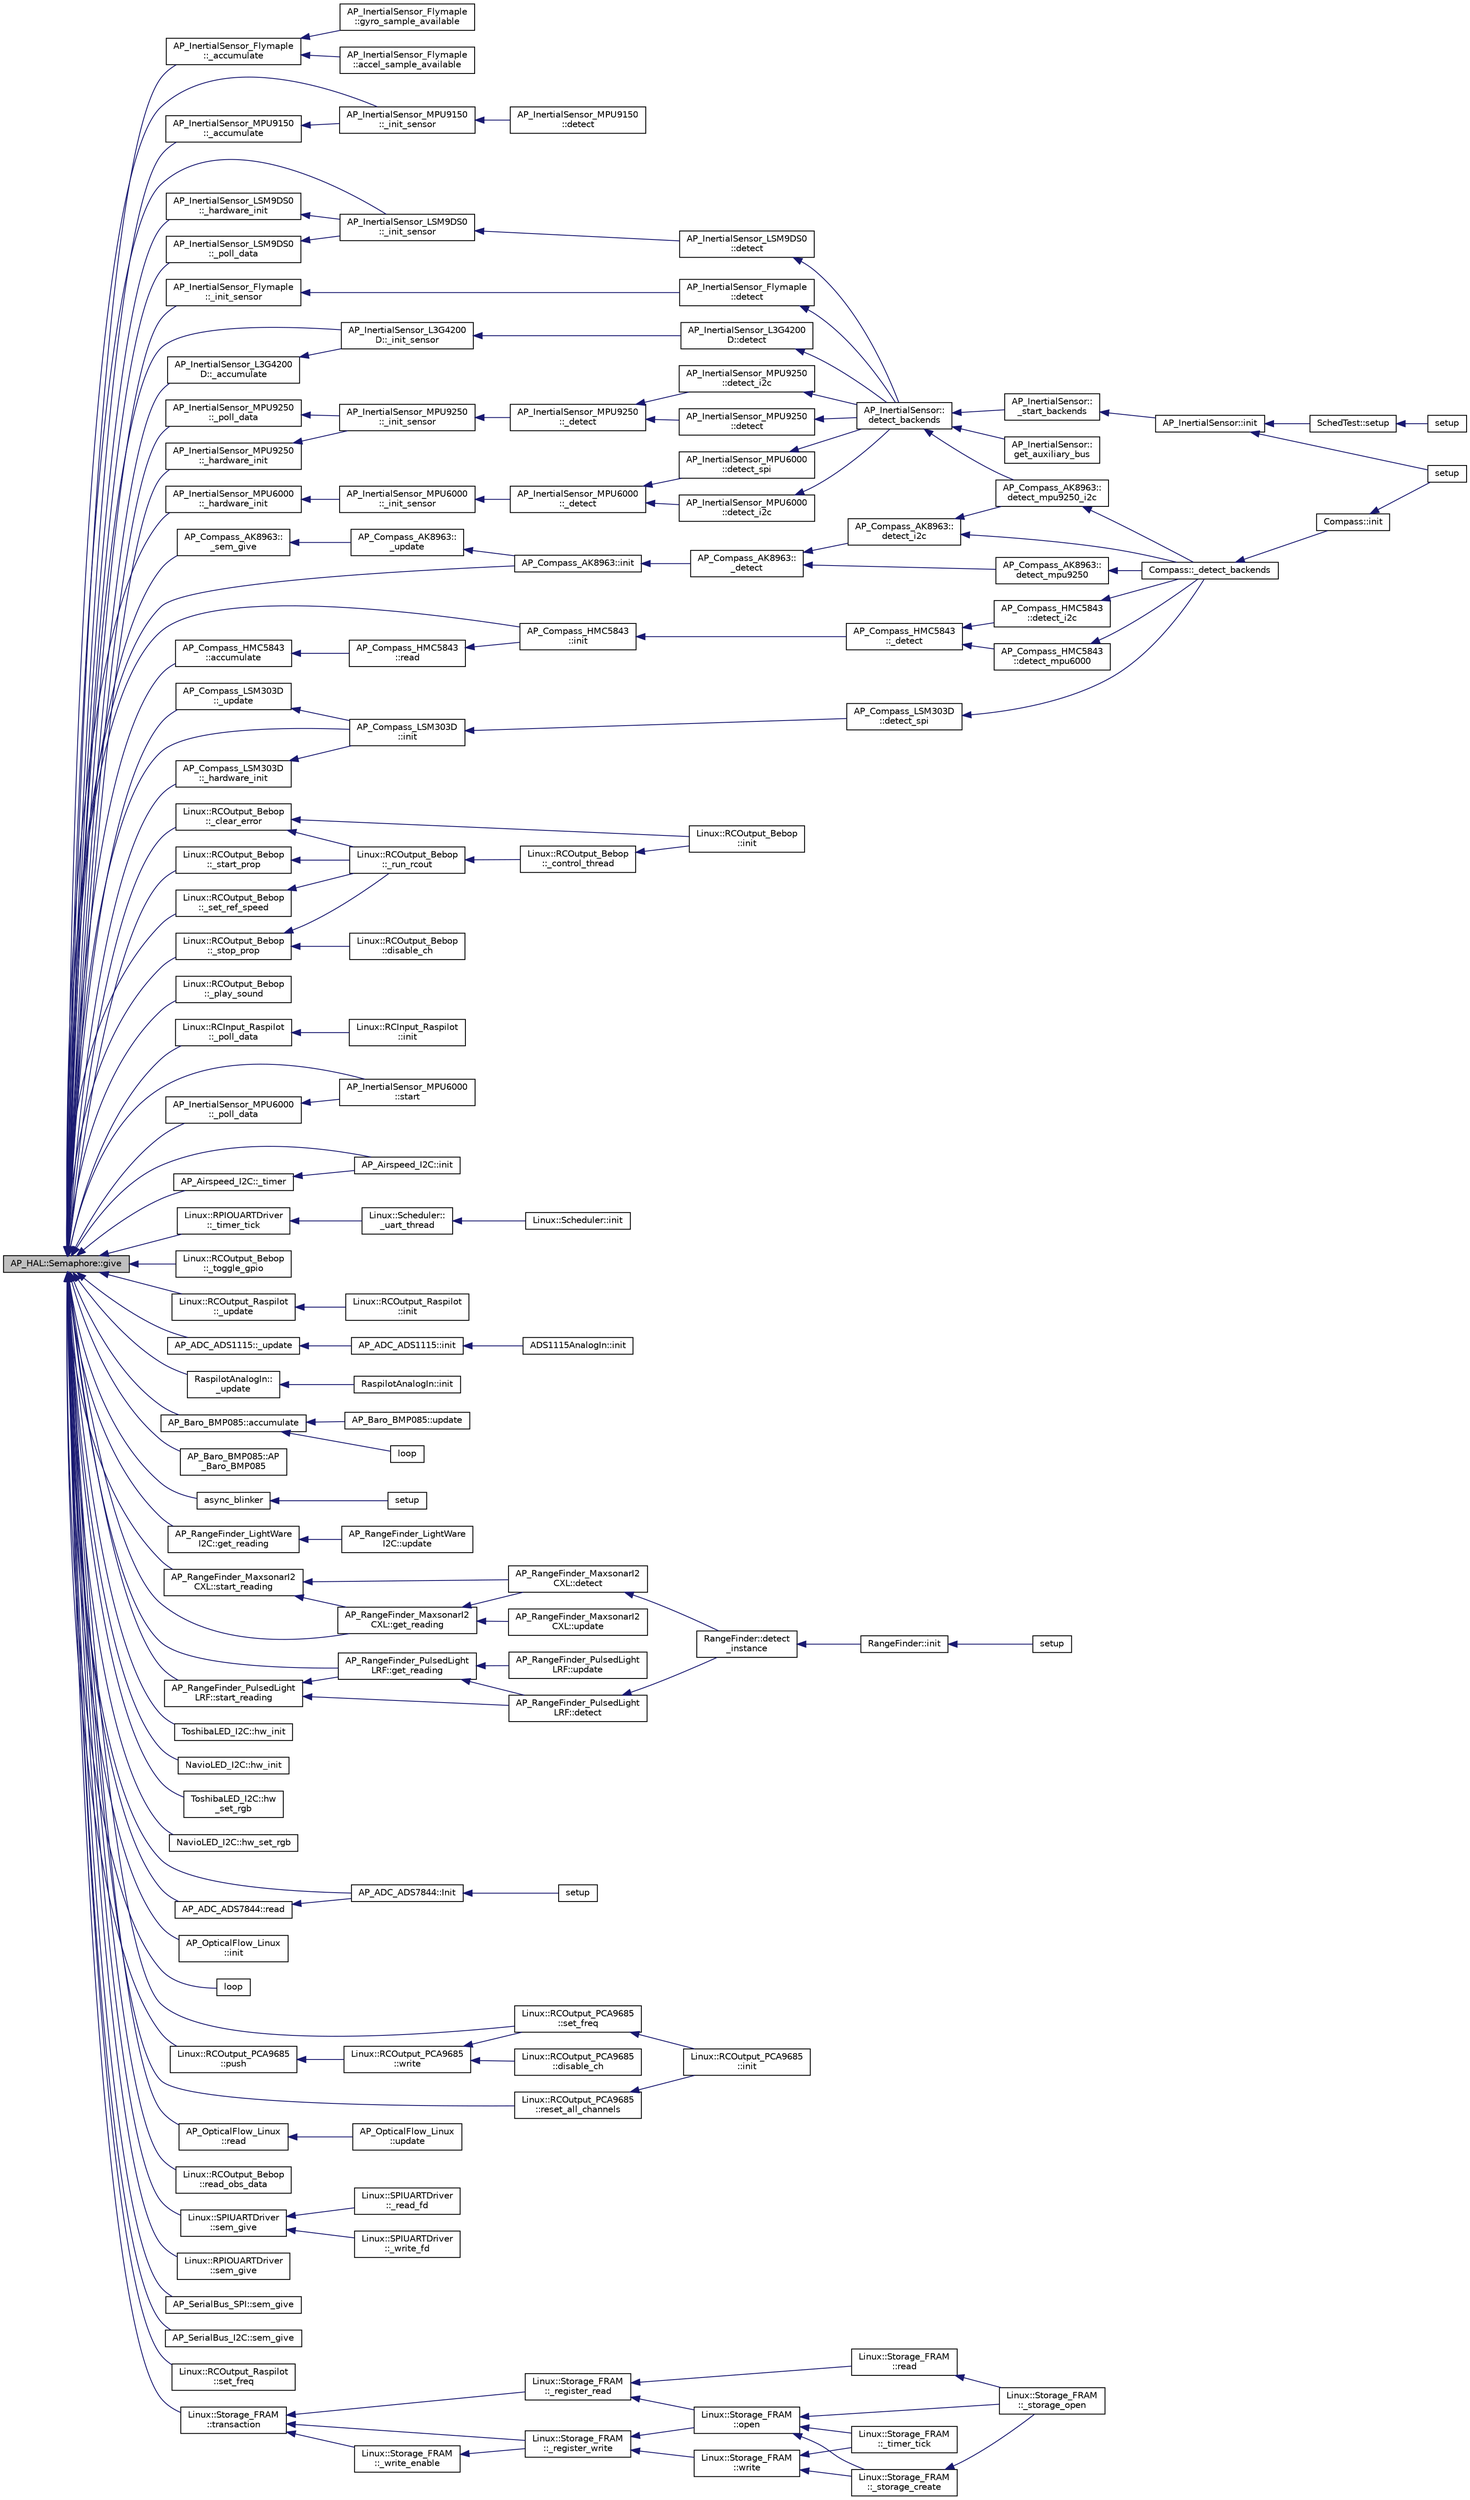 digraph "AP_HAL::Semaphore::give"
{
 // INTERACTIVE_SVG=YES
  edge [fontname="Helvetica",fontsize="10",labelfontname="Helvetica",labelfontsize="10"];
  node [fontname="Helvetica",fontsize="10",shape=record];
  rankdir="LR";
  Node1 [label="AP_HAL::Semaphore::give",height=0.2,width=0.4,color="black", fillcolor="grey75", style="filled", fontcolor="black"];
  Node1 -> Node2 [dir="back",color="midnightblue",fontsize="10",style="solid",fontname="Helvetica"];
  Node2 [label="AP_InertialSensor_Flymaple\l::_accumulate",height=0.2,width=0.4,color="black", fillcolor="white", style="filled",URL="$classAP__InertialSensor__Flymaple.html#a32d60b04ff0fb6a80961502d8f9dad12"];
  Node2 -> Node3 [dir="back",color="midnightblue",fontsize="10",style="solid",fontname="Helvetica"];
  Node3 [label="AP_InertialSensor_Flymaple\l::accel_sample_available",height=0.2,width=0.4,color="black", fillcolor="white", style="filled",URL="$classAP__InertialSensor__Flymaple.html#acabcad15c670bdc2abd47717f2aa247d"];
  Node2 -> Node4 [dir="back",color="midnightblue",fontsize="10",style="solid",fontname="Helvetica"];
  Node4 [label="AP_InertialSensor_Flymaple\l::gyro_sample_available",height=0.2,width=0.4,color="black", fillcolor="white", style="filled",URL="$classAP__InertialSensor__Flymaple.html#a230a816a3d10d0f4a2e6135eca4a8613"];
  Node1 -> Node5 [dir="back",color="midnightblue",fontsize="10",style="solid",fontname="Helvetica"];
  Node5 [label="AP_InertialSensor_MPU9150\l::_accumulate",height=0.2,width=0.4,color="black", fillcolor="white", style="filled",URL="$classAP__InertialSensor__MPU9150.html#aabb66a96ba3568bc39fcb2ed8381e06d",tooltip="Accumulate values from accels and gyros. "];
  Node5 -> Node6 [dir="back",color="midnightblue",fontsize="10",style="solid",fontname="Helvetica"];
  Node6 [label="AP_InertialSensor_MPU9150\l::_init_sensor",height=0.2,width=0.4,color="black", fillcolor="white", style="filled",URL="$classAP__InertialSensor__MPU9150.html#a5d916ede262de822fd6ab45c93e036ae"];
  Node6 -> Node7 [dir="back",color="midnightblue",fontsize="10",style="solid",fontname="Helvetica"];
  Node7 [label="AP_InertialSensor_MPU9150\l::detect",height=0.2,width=0.4,color="black", fillcolor="white", style="filled",URL="$classAP__InertialSensor__MPU9150.html#a5ccaed9383c0dd4ba0450d690f2284b7"];
  Node1 -> Node8 [dir="back",color="midnightblue",fontsize="10",style="solid",fontname="Helvetica"];
  Node8 [label="AP_InertialSensor_L3G4200\lD::_accumulate",height=0.2,width=0.4,color="black", fillcolor="white", style="filled",URL="$classAP__InertialSensor__L3G4200D.html#a098ecca44fb9347a42c12de1abdbc777"];
  Node8 -> Node9 [dir="back",color="midnightblue",fontsize="10",style="solid",fontname="Helvetica"];
  Node9 [label="AP_InertialSensor_L3G4200\lD::_init_sensor",height=0.2,width=0.4,color="black", fillcolor="white", style="filled",URL="$classAP__InertialSensor__L3G4200D.html#ab760fee272b11822568d94d55734d2f2"];
  Node9 -> Node10 [dir="back",color="midnightblue",fontsize="10",style="solid",fontname="Helvetica"];
  Node10 [label="AP_InertialSensor_L3G4200\lD::detect",height=0.2,width=0.4,color="black", fillcolor="white", style="filled",URL="$classAP__InertialSensor__L3G4200D.html#a703c8cb7bc62f267094a027bb43da4f6"];
  Node10 -> Node11 [dir="back",color="midnightblue",fontsize="10",style="solid",fontname="Helvetica"];
  Node11 [label="AP_InertialSensor::\ldetect_backends",height=0.2,width=0.4,color="black", fillcolor="white", style="filled",URL="$classAP__InertialSensor.html#a8967734e82a4f472c6d8ddd8db656804"];
  Node11 -> Node12 [dir="back",color="midnightblue",fontsize="10",style="solid",fontname="Helvetica"];
  Node12 [label="AP_InertialSensor::\l_start_backends",height=0.2,width=0.4,color="black", fillcolor="white", style="filled",URL="$classAP__InertialSensor.html#a9949b7e301b0d7a5f3e59385d2e8d97a"];
  Node12 -> Node13 [dir="back",color="midnightblue",fontsize="10",style="solid",fontname="Helvetica"];
  Node13 [label="AP_InertialSensor::init",height=0.2,width=0.4,color="black", fillcolor="white", style="filled",URL="$classAP__InertialSensor.html#ab1cdd1c7cc2a0a2631e5deadfc960e80"];
  Node13 -> Node14 [dir="back",color="midnightblue",fontsize="10",style="solid",fontname="Helvetica"];
  Node14 [label="SchedTest::setup",height=0.2,width=0.4,color="black", fillcolor="white", style="filled",URL="$classSchedTest.html#ae9afb73f76391e34d47286a516fe5292"];
  Node14 -> Node15 [dir="back",color="midnightblue",fontsize="10",style="solid",fontname="Helvetica"];
  Node15 [label="setup",height=0.2,width=0.4,color="black", fillcolor="white", style="filled",URL="$Scheduler__test_8cpp.html#a7dfd9b79bc5a37d7df40207afbc5431f"];
  Node13 -> Node16 [dir="back",color="midnightblue",fontsize="10",style="solid",fontname="Helvetica"];
  Node16 [label="setup",height=0.2,width=0.4,color="black", fillcolor="white", style="filled",URL="$AHRS__Test_8cpp.html#a7dfd9b79bc5a37d7df40207afbc5431f"];
  Node11 -> Node17 [dir="back",color="midnightblue",fontsize="10",style="solid",fontname="Helvetica"];
  Node17 [label="AP_Compass_AK8963::\ldetect_mpu9250_i2c",height=0.2,width=0.4,color="black", fillcolor="white", style="filled",URL="$classAP__Compass__AK8963.html#a0d77d55639011a39fa39a3fbfb11b9be"];
  Node17 -> Node18 [dir="back",color="midnightblue",fontsize="10",style="solid",fontname="Helvetica"];
  Node18 [label="Compass::_detect_backends",height=0.2,width=0.4,color="black", fillcolor="white", style="filled",URL="$classCompass.html#a1c48170d8c8966b22fb150b1634443ec"];
  Node18 -> Node19 [dir="back",color="midnightblue",fontsize="10",style="solid",fontname="Helvetica"];
  Node19 [label="Compass::init",height=0.2,width=0.4,color="black", fillcolor="white", style="filled",URL="$classCompass.html#a190aefc281aba88c7b16e4fc58035c5e"];
  Node19 -> Node16 [dir="back",color="midnightblue",fontsize="10",style="solid",fontname="Helvetica"];
  Node11 -> Node20 [dir="back",color="midnightblue",fontsize="10",style="solid",fontname="Helvetica"];
  Node20 [label="AP_InertialSensor::\lget_auxiliary_bus",height=0.2,width=0.4,color="black", fillcolor="white", style="filled",URL="$classAP__InertialSensor.html#ad649def5689aecaebca16cf910d77fd8"];
  Node1 -> Node21 [dir="back",color="midnightblue",fontsize="10",style="solid",fontname="Helvetica"];
  Node21 [label="Linux::RCOutput_Bebop\l::_clear_error",height=0.2,width=0.4,color="black", fillcolor="white", style="filled",URL="$classLinux_1_1RCOutput__Bebop.html#ab68f6278b7a4a894cbd3f6a4c8435adb"];
  Node21 -> Node22 [dir="back",color="midnightblue",fontsize="10",style="solid",fontname="Helvetica"];
  Node22 [label="Linux::RCOutput_Bebop\l::init",height=0.2,width=0.4,color="black", fillcolor="white", style="filled",URL="$classLinux_1_1RCOutput__Bebop.html#a95751b1f997aac77e0c726eeca8c3483"];
  Node21 -> Node23 [dir="back",color="midnightblue",fontsize="10",style="solid",fontname="Helvetica"];
  Node23 [label="Linux::RCOutput_Bebop\l::_run_rcout",height=0.2,width=0.4,color="black", fillcolor="white", style="filled",URL="$classLinux_1_1RCOutput__Bebop.html#a1baaeabaade1ea15e4c770c9277821cc"];
  Node23 -> Node24 [dir="back",color="midnightblue",fontsize="10",style="solid",fontname="Helvetica"];
  Node24 [label="Linux::RCOutput_Bebop\l::_control_thread",height=0.2,width=0.4,color="black", fillcolor="white", style="filled",URL="$classLinux_1_1RCOutput__Bebop.html#a268f09061922bcc792a67fabf70617bc"];
  Node24 -> Node22 [dir="back",color="midnightblue",fontsize="10",style="solid",fontname="Helvetica"];
  Node1 -> Node25 [dir="back",color="midnightblue",fontsize="10",style="solid",fontname="Helvetica"];
  Node25 [label="AP_Compass_LSM303D\l::_hardware_init",height=0.2,width=0.4,color="black", fillcolor="white", style="filled",URL="$classAP__Compass__LSM303D.html#aa79096c29dbca93e57032fa5b136b988"];
  Node25 -> Node26 [dir="back",color="midnightblue",fontsize="10",style="solid",fontname="Helvetica"];
  Node26 [label="AP_Compass_LSM303D\l::init",height=0.2,width=0.4,color="black", fillcolor="white", style="filled",URL="$classAP__Compass__LSM303D.html#a322cf9c59129cd558a3276f9a2ab1a67"];
  Node26 -> Node27 [dir="back",color="midnightblue",fontsize="10",style="solid",fontname="Helvetica"];
  Node27 [label="AP_Compass_LSM303D\l::detect_spi",height=0.2,width=0.4,color="black", fillcolor="white", style="filled",URL="$classAP__Compass__LSM303D.html#a80232bbbe6f26dc396ba82bd097ce682"];
  Node27 -> Node18 [dir="back",color="midnightblue",fontsize="10",style="solid",fontname="Helvetica"];
  Node1 -> Node28 [dir="back",color="midnightblue",fontsize="10",style="solid",fontname="Helvetica"];
  Node28 [label="AP_InertialSensor_MPU9250\l::_hardware_init",height=0.2,width=0.4,color="black", fillcolor="white", style="filled",URL="$classAP__InertialSensor__MPU9250.html#a7915f9935d7e94cc17611d0a2927a1c9"];
  Node28 -> Node29 [dir="back",color="midnightblue",fontsize="10",style="solid",fontname="Helvetica"];
  Node29 [label="AP_InertialSensor_MPU9250\l::_init_sensor",height=0.2,width=0.4,color="black", fillcolor="white", style="filled",URL="$classAP__InertialSensor__MPU9250.html#a8eaf550b652bbf44d3c113807c3a7b27"];
  Node29 -> Node30 [dir="back",color="midnightblue",fontsize="10",style="solid",fontname="Helvetica"];
  Node30 [label="AP_InertialSensor_MPU9250\l::_detect",height=0.2,width=0.4,color="black", fillcolor="white", style="filled",URL="$classAP__InertialSensor__MPU9250.html#aa21bf1c9641b52b380aa5446d9c22729"];
  Node30 -> Node31 [dir="back",color="midnightblue",fontsize="10",style="solid",fontname="Helvetica"];
  Node31 [label="AP_InertialSensor_MPU9250\l::detect",height=0.2,width=0.4,color="black", fillcolor="white", style="filled",URL="$classAP__InertialSensor__MPU9250.html#ad855b503292ccf6630c5df05ac5893bc"];
  Node31 -> Node11 [dir="back",color="midnightblue",fontsize="10",style="solid",fontname="Helvetica"];
  Node30 -> Node32 [dir="back",color="midnightblue",fontsize="10",style="solid",fontname="Helvetica"];
  Node32 [label="AP_InertialSensor_MPU9250\l::detect_i2c",height=0.2,width=0.4,color="black", fillcolor="white", style="filled",URL="$classAP__InertialSensor__MPU9250.html#ad5d530a2bb50d34a7476898369c239d5"];
  Node32 -> Node11 [dir="back",color="midnightblue",fontsize="10",style="solid",fontname="Helvetica"];
  Node1 -> Node33 [dir="back",color="midnightblue",fontsize="10",style="solid",fontname="Helvetica"];
  Node33 [label="AP_InertialSensor_LSM9DS0\l::_hardware_init",height=0.2,width=0.4,color="black", fillcolor="white", style="filled",URL="$classAP__InertialSensor__LSM9DS0.html#acb102d8d40344dc71c8332ddbb45cb73"];
  Node33 -> Node34 [dir="back",color="midnightblue",fontsize="10",style="solid",fontname="Helvetica"];
  Node34 [label="AP_InertialSensor_LSM9DS0\l::_init_sensor",height=0.2,width=0.4,color="black", fillcolor="white", style="filled",URL="$classAP__InertialSensor__LSM9DS0.html#a62227996a40da07a9733ace45b6b0c71"];
  Node34 -> Node35 [dir="back",color="midnightblue",fontsize="10",style="solid",fontname="Helvetica"];
  Node35 [label="AP_InertialSensor_LSM9DS0\l::detect",height=0.2,width=0.4,color="black", fillcolor="white", style="filled",URL="$classAP__InertialSensor__LSM9DS0.html#a7230ea583e99a0fb4ae49a2205ea67e8"];
  Node35 -> Node11 [dir="back",color="midnightblue",fontsize="10",style="solid",fontname="Helvetica"];
  Node1 -> Node36 [dir="back",color="midnightblue",fontsize="10",style="solid",fontname="Helvetica"];
  Node36 [label="AP_InertialSensor_MPU6000\l::_hardware_init",height=0.2,width=0.4,color="black", fillcolor="white", style="filled",URL="$classAP__InertialSensor__MPU6000.html#ab1b55d6a0819436152c2a8dc6780104f"];
  Node36 -> Node37 [dir="back",color="midnightblue",fontsize="10",style="solid",fontname="Helvetica"];
  Node37 [label="AP_InertialSensor_MPU6000\l::_init_sensor",height=0.2,width=0.4,color="black", fillcolor="white", style="filled",URL="$classAP__InertialSensor__MPU6000.html#a50be758eef3a4d1538323bab21349d2c"];
  Node37 -> Node38 [dir="back",color="midnightblue",fontsize="10",style="solid",fontname="Helvetica"];
  Node38 [label="AP_InertialSensor_MPU6000\l::_detect",height=0.2,width=0.4,color="black", fillcolor="white", style="filled",URL="$classAP__InertialSensor__MPU6000.html#a9dd2ad096a05bf6c0a616ad8d75c0853"];
  Node38 -> Node39 [dir="back",color="midnightblue",fontsize="10",style="solid",fontname="Helvetica"];
  Node39 [label="AP_InertialSensor_MPU6000\l::detect_i2c",height=0.2,width=0.4,color="black", fillcolor="white", style="filled",URL="$classAP__InertialSensor__MPU6000.html#a1f124c85e350b17ad5313643eb0ecc98"];
  Node39 -> Node11 [dir="back",color="midnightblue",fontsize="10",style="solid",fontname="Helvetica"];
  Node38 -> Node40 [dir="back",color="midnightblue",fontsize="10",style="solid",fontname="Helvetica"];
  Node40 [label="AP_InertialSensor_MPU6000\l::detect_spi",height=0.2,width=0.4,color="black", fillcolor="white", style="filled",URL="$classAP__InertialSensor__MPU6000.html#ace4117460d79d69bcf4125dfbd38a22d"];
  Node40 -> Node11 [dir="back",color="midnightblue",fontsize="10",style="solid",fontname="Helvetica"];
  Node1 -> Node41 [dir="back",color="midnightblue",fontsize="10",style="solid",fontname="Helvetica"];
  Node41 [label="AP_InertialSensor_Flymaple\l::_init_sensor",height=0.2,width=0.4,color="black", fillcolor="white", style="filled",URL="$classAP__InertialSensor__Flymaple.html#ab88dfea90e4a971be10615f68d4e89bf"];
  Node41 -> Node42 [dir="back",color="midnightblue",fontsize="10",style="solid",fontname="Helvetica"];
  Node42 [label="AP_InertialSensor_Flymaple\l::detect",height=0.2,width=0.4,color="black", fillcolor="white", style="filled",URL="$classAP__InertialSensor__Flymaple.html#ae3e691d7e30d800ca000f31c7cbb4b6b"];
  Node42 -> Node11 [dir="back",color="midnightblue",fontsize="10",style="solid",fontname="Helvetica"];
  Node1 -> Node6 [dir="back",color="midnightblue",fontsize="10",style="solid",fontname="Helvetica"];
  Node1 -> Node9 [dir="back",color="midnightblue",fontsize="10",style="solid",fontname="Helvetica"];
  Node1 -> Node34 [dir="back",color="midnightblue",fontsize="10",style="solid",fontname="Helvetica"];
  Node1 -> Node43 [dir="back",color="midnightblue",fontsize="10",style="solid",fontname="Helvetica"];
  Node43 [label="Linux::RCOutput_Bebop\l::_play_sound",height=0.2,width=0.4,color="black", fillcolor="white", style="filled",URL="$classLinux_1_1RCOutput__Bebop.html#a7efd344c769843a80e346e13371d72e8"];
  Node1 -> Node44 [dir="back",color="midnightblue",fontsize="10",style="solid",fontname="Helvetica"];
  Node44 [label="Linux::RCInput_Raspilot\l::_poll_data",height=0.2,width=0.4,color="black", fillcolor="white", style="filled",URL="$classLinux_1_1RCInput__Raspilot.html#ad63473e0a55eeab5d41367c7d4f11e73"];
  Node44 -> Node45 [dir="back",color="midnightblue",fontsize="10",style="solid",fontname="Helvetica"];
  Node45 [label="Linux::RCInput_Raspilot\l::init",height=0.2,width=0.4,color="black", fillcolor="white", style="filled",URL="$classLinux_1_1RCInput__Raspilot.html#a1e9a62050fa0edee355f45f8c41b0e77"];
  Node1 -> Node46 [dir="back",color="midnightblue",fontsize="10",style="solid",fontname="Helvetica"];
  Node46 [label="AP_InertialSensor_MPU9250\l::_poll_data",height=0.2,width=0.4,color="black", fillcolor="white", style="filled",URL="$classAP__InertialSensor__MPU9250.html#a69e21e1dfc0889e007cceec13cabfc8d"];
  Node46 -> Node29 [dir="back",color="midnightblue",fontsize="10",style="solid",fontname="Helvetica"];
  Node1 -> Node47 [dir="back",color="midnightblue",fontsize="10",style="solid",fontname="Helvetica"];
  Node47 [label="AP_InertialSensor_LSM9DS0\l::_poll_data",height=0.2,width=0.4,color="black", fillcolor="white", style="filled",URL="$classAP__InertialSensor__LSM9DS0.html#a517db16a43fdfa7fa31615d07b225474"];
  Node47 -> Node34 [dir="back",color="midnightblue",fontsize="10",style="solid",fontname="Helvetica"];
  Node1 -> Node48 [dir="back",color="midnightblue",fontsize="10",style="solid",fontname="Helvetica"];
  Node48 [label="AP_InertialSensor_MPU6000\l::_poll_data",height=0.2,width=0.4,color="black", fillcolor="white", style="filled",URL="$classAP__InertialSensor__MPU6000.html#a6537b21d8c9cd527ddcc408284dfe245"];
  Node48 -> Node49 [dir="back",color="midnightblue",fontsize="10",style="solid",fontname="Helvetica"];
  Node49 [label="AP_InertialSensor_MPU6000\l::start",height=0.2,width=0.4,color="black", fillcolor="white", style="filled",URL="$classAP__InertialSensor__MPU6000.html#acb7932ff986a10057b3d2824185009d4"];
  Node1 -> Node50 [dir="back",color="midnightblue",fontsize="10",style="solid",fontname="Helvetica"];
  Node50 [label="AP_Compass_AK8963::\l_sem_give",height=0.2,width=0.4,color="black", fillcolor="white", style="filled",URL="$classAP__Compass__AK8963.html#aa88af727e8edcd05d69119fcde005b2f"];
  Node50 -> Node51 [dir="back",color="midnightblue",fontsize="10",style="solid",fontname="Helvetica"];
  Node51 [label="AP_Compass_AK8963::\l_update",height=0.2,width=0.4,color="black", fillcolor="white", style="filled",URL="$classAP__Compass__AK8963.html#aad72266ce1554cc660d865e37fdc72d3"];
  Node51 -> Node52 [dir="back",color="midnightblue",fontsize="10",style="solid",fontname="Helvetica"];
  Node52 [label="AP_Compass_AK8963::init",height=0.2,width=0.4,color="black", fillcolor="white", style="filled",URL="$classAP__Compass__AK8963.html#acdbf7f9d95111c8c6cf571da0b066bdd"];
  Node52 -> Node53 [dir="back",color="midnightblue",fontsize="10",style="solid",fontname="Helvetica"];
  Node53 [label="AP_Compass_AK8963::\l_detect",height=0.2,width=0.4,color="black", fillcolor="white", style="filled",URL="$classAP__Compass__AK8963.html#aa40e71a12f704321304749a0e60b063d"];
  Node53 -> Node54 [dir="back",color="midnightblue",fontsize="10",style="solid",fontname="Helvetica"];
  Node54 [label="AP_Compass_AK8963::\ldetect_i2c",height=0.2,width=0.4,color="black", fillcolor="white", style="filled",URL="$classAP__Compass__AK8963.html#adada02010081777d9b3da76b9ca5ec82"];
  Node54 -> Node18 [dir="back",color="midnightblue",fontsize="10",style="solid",fontname="Helvetica"];
  Node54 -> Node17 [dir="back",color="midnightblue",fontsize="10",style="solid",fontname="Helvetica"];
  Node53 -> Node55 [dir="back",color="midnightblue",fontsize="10",style="solid",fontname="Helvetica"];
  Node55 [label="AP_Compass_AK8963::\ldetect_mpu9250",height=0.2,width=0.4,color="black", fillcolor="white", style="filled",URL="$classAP__Compass__AK8963.html#a878054ffb8a480d673c5945070a3399d"];
  Node55 -> Node18 [dir="back",color="midnightblue",fontsize="10",style="solid",fontname="Helvetica"];
  Node1 -> Node56 [dir="back",color="midnightblue",fontsize="10",style="solid",fontname="Helvetica"];
  Node56 [label="Linux::RCOutput_Bebop\l::_set_ref_speed",height=0.2,width=0.4,color="black", fillcolor="white", style="filled",URL="$classLinux_1_1RCOutput__Bebop.html#a05c9035307cc4e1ae1b136469ca7c007"];
  Node56 -> Node23 [dir="back",color="midnightblue",fontsize="10",style="solid",fontname="Helvetica"];
  Node1 -> Node57 [dir="back",color="midnightblue",fontsize="10",style="solid",fontname="Helvetica"];
  Node57 [label="Linux::RCOutput_Bebop\l::_start_prop",height=0.2,width=0.4,color="black", fillcolor="white", style="filled",URL="$classLinux_1_1RCOutput__Bebop.html#ae64a4603212a9a18737f3fa2f7832a0d"];
  Node57 -> Node23 [dir="back",color="midnightblue",fontsize="10",style="solid",fontname="Helvetica"];
  Node1 -> Node58 [dir="back",color="midnightblue",fontsize="10",style="solid",fontname="Helvetica"];
  Node58 [label="Linux::RCOutput_Bebop\l::_stop_prop",height=0.2,width=0.4,color="black", fillcolor="white", style="filled",URL="$classLinux_1_1RCOutput__Bebop.html#acf39e1069dc57bdadd83b83d9e0d6176"];
  Node58 -> Node59 [dir="back",color="midnightblue",fontsize="10",style="solid",fontname="Helvetica"];
  Node59 [label="Linux::RCOutput_Bebop\l::disable_ch",height=0.2,width=0.4,color="black", fillcolor="white", style="filled",URL="$classLinux_1_1RCOutput__Bebop.html#a1003fc961946ee3f40775a361c233a05"];
  Node58 -> Node23 [dir="back",color="midnightblue",fontsize="10",style="solid",fontname="Helvetica"];
  Node1 -> Node60 [dir="back",color="midnightblue",fontsize="10",style="solid",fontname="Helvetica"];
  Node60 [label="AP_Airspeed_I2C::_timer",height=0.2,width=0.4,color="black", fillcolor="white", style="filled",URL="$classAP__Airspeed__I2C.html#ae0c3a29113f2d510c326ebfc9c430ba6"];
  Node60 -> Node61 [dir="back",color="midnightblue",fontsize="10",style="solid",fontname="Helvetica"];
  Node61 [label="AP_Airspeed_I2C::init",height=0.2,width=0.4,color="black", fillcolor="white", style="filled",URL="$classAP__Airspeed__I2C.html#a4b23d137404cccf692266d066dd126dc"];
  Node1 -> Node62 [dir="back",color="midnightblue",fontsize="10",style="solid",fontname="Helvetica"];
  Node62 [label="Linux::RPIOUARTDriver\l::_timer_tick",height=0.2,width=0.4,color="black", fillcolor="white", style="filled",URL="$classLinux_1_1RPIOUARTDriver.html#ab5553bf130bd1b133d8c03fd67b769be"];
  Node62 -> Node63 [dir="back",color="midnightblue",fontsize="10",style="solid",fontname="Helvetica"];
  Node63 [label="Linux::Scheduler::\l_uart_thread",height=0.2,width=0.4,color="black", fillcolor="white", style="filled",URL="$classLinux_1_1Scheduler.html#a599c62f8da5b055f5c3aca38b39de583"];
  Node63 -> Node64 [dir="back",color="midnightblue",fontsize="10",style="solid",fontname="Helvetica"];
  Node64 [label="Linux::Scheduler::init",height=0.2,width=0.4,color="black", fillcolor="white", style="filled",URL="$classLinux_1_1Scheduler.html#a58e61fba523c82d8c0f7f26f4e1b0ff8"];
  Node1 -> Node65 [dir="back",color="midnightblue",fontsize="10",style="solid",fontname="Helvetica"];
  Node65 [label="Linux::RCOutput_Bebop\l::_toggle_gpio",height=0.2,width=0.4,color="black", fillcolor="white", style="filled",URL="$classLinux_1_1RCOutput__Bebop.html#a434f7677359b941d2f3cd00f0c4884cc"];
  Node1 -> Node66 [dir="back",color="midnightblue",fontsize="10",style="solid",fontname="Helvetica"];
  Node66 [label="Linux::RCOutput_Raspilot\l::_update",height=0.2,width=0.4,color="black", fillcolor="white", style="filled",URL="$classLinux_1_1RCOutput__Raspilot.html#a6b8d007844c635c3107cce48005000cf"];
  Node66 -> Node67 [dir="back",color="midnightblue",fontsize="10",style="solid",fontname="Helvetica"];
  Node67 [label="Linux::RCOutput_Raspilot\l::init",height=0.2,width=0.4,color="black", fillcolor="white", style="filled",URL="$classLinux_1_1RCOutput__Raspilot.html#af70c36ed90c4c1d26ad6aa9dd6b77c15"];
  Node1 -> Node68 [dir="back",color="midnightblue",fontsize="10",style="solid",fontname="Helvetica"];
  Node68 [label="AP_Compass_LSM303D\l::_update",height=0.2,width=0.4,color="black", fillcolor="white", style="filled",URL="$classAP__Compass__LSM303D.html#a2ab7677dcc887ecc3ba926d1122ffb2e"];
  Node68 -> Node26 [dir="back",color="midnightblue",fontsize="10",style="solid",fontname="Helvetica"];
  Node1 -> Node69 [dir="back",color="midnightblue",fontsize="10",style="solid",fontname="Helvetica"];
  Node69 [label="AP_ADC_ADS1115::_update",height=0.2,width=0.4,color="black", fillcolor="white", style="filled",URL="$classAP__ADC__ADS1115.html#a1c523a000d6cb67770e04e3821cc54b3"];
  Node69 -> Node70 [dir="back",color="midnightblue",fontsize="10",style="solid",fontname="Helvetica"];
  Node70 [label="AP_ADC_ADS1115::init",height=0.2,width=0.4,color="black", fillcolor="white", style="filled",URL="$classAP__ADC__ADS1115.html#ab9dda3a5715a514b78effc0164e6a1c9"];
  Node70 -> Node71 [dir="back",color="midnightblue",fontsize="10",style="solid",fontname="Helvetica"];
  Node71 [label="ADS1115AnalogIn::init",height=0.2,width=0.4,color="black", fillcolor="white", style="filled",URL="$classADS1115AnalogIn.html#a097f6749a1cd350eb97c3e52601edf02"];
  Node1 -> Node72 [dir="back",color="midnightblue",fontsize="10",style="solid",fontname="Helvetica"];
  Node72 [label="RaspilotAnalogIn::\l_update",height=0.2,width=0.4,color="black", fillcolor="white", style="filled",URL="$classRaspilotAnalogIn.html#a3b58cf0638e2f49fc753fc1a217e1690"];
  Node72 -> Node73 [dir="back",color="midnightblue",fontsize="10",style="solid",fontname="Helvetica"];
  Node73 [label="RaspilotAnalogIn::init",height=0.2,width=0.4,color="black", fillcolor="white", style="filled",URL="$classRaspilotAnalogIn.html#a23676f07a43b6862908a2aabb6b3c908"];
  Node1 -> Node74 [dir="back",color="midnightblue",fontsize="10",style="solid",fontname="Helvetica"];
  Node74 [label="AP_Baro_BMP085::accumulate",height=0.2,width=0.4,color="black", fillcolor="white", style="filled",URL="$classAP__Baro__BMP085.html#a17a0aef961a4ce8aa39073d889f678d6"];
  Node74 -> Node75 [dir="back",color="midnightblue",fontsize="10",style="solid",fontname="Helvetica"];
  Node75 [label="loop",height=0.2,width=0.4,color="black", fillcolor="white", style="filled",URL="$AP__Baro__BMP085__test_8cpp.html#afe461d27b9c48d5921c00d521181f12f"];
  Node74 -> Node76 [dir="back",color="midnightblue",fontsize="10",style="solid",fontname="Helvetica"];
  Node76 [label="AP_Baro_BMP085::update",height=0.2,width=0.4,color="black", fillcolor="white", style="filled",URL="$classAP__Baro__BMP085.html#a2aa3463e9e908fef68b1f5ab699f1357"];
  Node1 -> Node77 [dir="back",color="midnightblue",fontsize="10",style="solid",fontname="Helvetica"];
  Node77 [label="AP_Compass_HMC5843\l::accumulate",height=0.2,width=0.4,color="black", fillcolor="white", style="filled",URL="$classAP__Compass__HMC5843.html#a209d2944ee53cc15de197008bb49a550"];
  Node77 -> Node78 [dir="back",color="midnightblue",fontsize="10",style="solid",fontname="Helvetica"];
  Node78 [label="AP_Compass_HMC5843\l::read",height=0.2,width=0.4,color="black", fillcolor="white", style="filled",URL="$classAP__Compass__HMC5843.html#afbf15e406f6274c4ed9aab8212411a54"];
  Node78 -> Node79 [dir="back",color="midnightblue",fontsize="10",style="solid",fontname="Helvetica"];
  Node79 [label="AP_Compass_HMC5843\l::init",height=0.2,width=0.4,color="black", fillcolor="white", style="filled",URL="$classAP__Compass__HMC5843.html#ae8fe5f87eb75452d7cfd4293a9bbfc7e"];
  Node79 -> Node80 [dir="back",color="midnightblue",fontsize="10",style="solid",fontname="Helvetica"];
  Node80 [label="AP_Compass_HMC5843\l::_detect",height=0.2,width=0.4,color="black", fillcolor="white", style="filled",URL="$classAP__Compass__HMC5843.html#a6cde73dacd04d683c7d322092bc8e0d2"];
  Node80 -> Node81 [dir="back",color="midnightblue",fontsize="10",style="solid",fontname="Helvetica"];
  Node81 [label="AP_Compass_HMC5843\l::detect_i2c",height=0.2,width=0.4,color="black", fillcolor="white", style="filled",URL="$classAP__Compass__HMC5843.html#af8b259ced00dad7c679fc23c4df82e55"];
  Node81 -> Node18 [dir="back",color="midnightblue",fontsize="10",style="solid",fontname="Helvetica"];
  Node80 -> Node82 [dir="back",color="midnightblue",fontsize="10",style="solid",fontname="Helvetica"];
  Node82 [label="AP_Compass_HMC5843\l::detect_mpu6000",height=0.2,width=0.4,color="black", fillcolor="white", style="filled",URL="$classAP__Compass__HMC5843.html#a2d2ef5ae1ad3257d2e44ffb6eeb1b866"];
  Node82 -> Node18 [dir="back",color="midnightblue",fontsize="10",style="solid",fontname="Helvetica"];
  Node1 -> Node83 [dir="back",color="midnightblue",fontsize="10",style="solid",fontname="Helvetica"];
  Node83 [label="AP_Baro_BMP085::AP\l_Baro_BMP085",height=0.2,width=0.4,color="black", fillcolor="white", style="filled",URL="$classAP__Baro__BMP085.html#a2391b8ea8db43eed0d79e419798e747f"];
  Node1 -> Node84 [dir="back",color="midnightblue",fontsize="10",style="solid",fontname="Helvetica"];
  Node84 [label="async_blinker",height=0.2,width=0.4,color="black", fillcolor="white", style="filled",URL="$Semaphore_8cpp.html#a1cfe5a3d46f00864324a4588929b353b"];
  Node84 -> Node85 [dir="back",color="midnightblue",fontsize="10",style="solid",fontname="Helvetica"];
  Node85 [label="setup",height=0.2,width=0.4,color="black", fillcolor="white", style="filled",URL="$Semaphore_8cpp.html#a7dfd9b79bc5a37d7df40207afbc5431f"];
  Node1 -> Node86 [dir="back",color="midnightblue",fontsize="10",style="solid",fontname="Helvetica"];
  Node86 [label="AP_RangeFinder_LightWare\lI2C::get_reading",height=0.2,width=0.4,color="black", fillcolor="white", style="filled",URL="$classAP__RangeFinder__LightWareI2C.html#a37ea263e851b88939137c355193087d7"];
  Node86 -> Node87 [dir="back",color="midnightblue",fontsize="10",style="solid",fontname="Helvetica"];
  Node87 [label="AP_RangeFinder_LightWare\lI2C::update",height=0.2,width=0.4,color="black", fillcolor="white", style="filled",URL="$classAP__RangeFinder__LightWareI2C.html#a4ffe6c474e7c899cd11d74b4ba4ebaad"];
  Node1 -> Node88 [dir="back",color="midnightblue",fontsize="10",style="solid",fontname="Helvetica"];
  Node88 [label="AP_RangeFinder_MaxsonarI2\lCXL::get_reading",height=0.2,width=0.4,color="black", fillcolor="white", style="filled",URL="$classAP__RangeFinder__MaxsonarI2CXL.html#a43b8ffc54c0ed66221d0bb61c3e181e9"];
  Node88 -> Node89 [dir="back",color="midnightblue",fontsize="10",style="solid",fontname="Helvetica"];
  Node89 [label="AP_RangeFinder_MaxsonarI2\lCXL::detect",height=0.2,width=0.4,color="black", fillcolor="white", style="filled",URL="$classAP__RangeFinder__MaxsonarI2CXL.html#a63b2fdab67041f94c16928e1764871b2"];
  Node89 -> Node90 [dir="back",color="midnightblue",fontsize="10",style="solid",fontname="Helvetica"];
  Node90 [label="RangeFinder::detect\l_instance",height=0.2,width=0.4,color="black", fillcolor="white", style="filled",URL="$classRangeFinder.html#a7f7f9dce880eb37d53df67cba39bdda9"];
  Node90 -> Node91 [dir="back",color="midnightblue",fontsize="10",style="solid",fontname="Helvetica"];
  Node91 [label="RangeFinder::init",height=0.2,width=0.4,color="black", fillcolor="white", style="filled",URL="$classRangeFinder.html#a1c2d6a488e35a856814b5d48ca3d5d9e"];
  Node91 -> Node92 [dir="back",color="midnightblue",fontsize="10",style="solid",fontname="Helvetica"];
  Node92 [label="setup",height=0.2,width=0.4,color="black", fillcolor="white", style="filled",URL="$RFIND__test_8cpp.html#a4fc01d736fe50cf5b977f755b675f11d"];
  Node88 -> Node93 [dir="back",color="midnightblue",fontsize="10",style="solid",fontname="Helvetica"];
  Node93 [label="AP_RangeFinder_MaxsonarI2\lCXL::update",height=0.2,width=0.4,color="black", fillcolor="white", style="filled",URL="$classAP__RangeFinder__MaxsonarI2CXL.html#a6e990839c7d9bbced27ead7b6f4d3a38"];
  Node1 -> Node94 [dir="back",color="midnightblue",fontsize="10",style="solid",fontname="Helvetica"];
  Node94 [label="AP_RangeFinder_PulsedLight\lLRF::get_reading",height=0.2,width=0.4,color="black", fillcolor="white", style="filled",URL="$classAP__RangeFinder__PulsedLightLRF.html#a51ff133034bca6db07bbf0792e3df4c2"];
  Node94 -> Node95 [dir="back",color="midnightblue",fontsize="10",style="solid",fontname="Helvetica"];
  Node95 [label="AP_RangeFinder_PulsedLight\lLRF::detect",height=0.2,width=0.4,color="black", fillcolor="white", style="filled",URL="$classAP__RangeFinder__PulsedLightLRF.html#a12f05561023eacee38730a22aeaef09c"];
  Node95 -> Node90 [dir="back",color="midnightblue",fontsize="10",style="solid",fontname="Helvetica"];
  Node94 -> Node96 [dir="back",color="midnightblue",fontsize="10",style="solid",fontname="Helvetica"];
  Node96 [label="AP_RangeFinder_PulsedLight\lLRF::update",height=0.2,width=0.4,color="black", fillcolor="white", style="filled",URL="$classAP__RangeFinder__PulsedLightLRF.html#ac465541eac74267f6dc1fa06d0301aa4"];
  Node1 -> Node97 [dir="back",color="midnightblue",fontsize="10",style="solid",fontname="Helvetica"];
  Node97 [label="ToshibaLED_I2C::hw_init",height=0.2,width=0.4,color="black", fillcolor="white", style="filled",URL="$classToshibaLED__I2C.html#ab4c128ad9e8774de9a9a7714d5d15041"];
  Node1 -> Node98 [dir="back",color="midnightblue",fontsize="10",style="solid",fontname="Helvetica"];
  Node98 [label="NavioLED_I2C::hw_init",height=0.2,width=0.4,color="black", fillcolor="white", style="filled",URL="$classNavioLED__I2C.html#ab5b4acc02c35ce1888079283bdc06393"];
  Node1 -> Node99 [dir="back",color="midnightblue",fontsize="10",style="solid",fontname="Helvetica"];
  Node99 [label="ToshibaLED_I2C::hw\l_set_rgb",height=0.2,width=0.4,color="black", fillcolor="white", style="filled",URL="$classToshibaLED__I2C.html#abe896d953097bcc6b91e1284779f3a27"];
  Node1 -> Node100 [dir="back",color="midnightblue",fontsize="10",style="solid",fontname="Helvetica"];
  Node100 [label="NavioLED_I2C::hw_set_rgb",height=0.2,width=0.4,color="black", fillcolor="white", style="filled",URL="$classNavioLED__I2C.html#a7885b121c2a3598707a79c80eca2ae9c"];
  Node1 -> Node101 [dir="back",color="midnightblue",fontsize="10",style="solid",fontname="Helvetica"];
  Node101 [label="AP_ADC_ADS7844::Init",height=0.2,width=0.4,color="black", fillcolor="white", style="filled",URL="$classAP__ADC__ADS7844.html#a15f6735b9bbe6c15a097bbb45bb024ad"];
  Node101 -> Node102 [dir="back",color="midnightblue",fontsize="10",style="solid",fontname="Helvetica"];
  Node102 [label="setup",height=0.2,width=0.4,color="black", fillcolor="white", style="filled",URL="$AP__ADC__test_8cpp.html#a4fc01d736fe50cf5b977f755b675f11d"];
  Node1 -> Node103 [dir="back",color="midnightblue",fontsize="10",style="solid",fontname="Helvetica"];
  Node103 [label="AP_OpticalFlow_Linux\l::init",height=0.2,width=0.4,color="black", fillcolor="white", style="filled",URL="$classAP__OpticalFlow__Linux.html#ab814147c3e30f09c093c609b8d16357a"];
  Node1 -> Node61 [dir="back",color="midnightblue",fontsize="10",style="solid",fontname="Helvetica"];
  Node1 -> Node52 [dir="back",color="midnightblue",fontsize="10",style="solid",fontname="Helvetica"];
  Node1 -> Node26 [dir="back",color="midnightblue",fontsize="10",style="solid",fontname="Helvetica"];
  Node1 -> Node79 [dir="back",color="midnightblue",fontsize="10",style="solid",fontname="Helvetica"];
  Node1 -> Node104 [dir="back",color="midnightblue",fontsize="10",style="solid",fontname="Helvetica"];
  Node104 [label="loop",height=0.2,width=0.4,color="black", fillcolor="white", style="filled",URL="$Semaphore_8cpp.html#a0b33edabd7f1c4e4a0bf32c67269be2f"];
  Node1 -> Node105 [dir="back",color="midnightblue",fontsize="10",style="solid",fontname="Helvetica"];
  Node105 [label="Linux::RCOutput_PCA9685\l::push",height=0.2,width=0.4,color="black", fillcolor="white", style="filled",URL="$classLinux_1_1RCOutput__PCA9685.html#a7fb21fe48e7a7ead89ced675463e953b"];
  Node105 -> Node106 [dir="back",color="midnightblue",fontsize="10",style="solid",fontname="Helvetica"];
  Node106 [label="Linux::RCOutput_PCA9685\l::write",height=0.2,width=0.4,color="black", fillcolor="white", style="filled",URL="$classLinux_1_1RCOutput__PCA9685.html#a9aacfc3ba04e752c48fadedd2f2251cc"];
  Node106 -> Node107 [dir="back",color="midnightblue",fontsize="10",style="solid",fontname="Helvetica"];
  Node107 [label="Linux::RCOutput_PCA9685\l::set_freq",height=0.2,width=0.4,color="black", fillcolor="white", style="filled",URL="$classLinux_1_1RCOutput__PCA9685.html#a592d2130a2146aeab3fba176ddb2a0f2"];
  Node107 -> Node108 [dir="back",color="midnightblue",fontsize="10",style="solid",fontname="Helvetica"];
  Node108 [label="Linux::RCOutput_PCA9685\l::init",height=0.2,width=0.4,color="black", fillcolor="white", style="filled",URL="$classLinux_1_1RCOutput__PCA9685.html#a269d77a94caa898707d884ae3047ee87"];
  Node106 -> Node109 [dir="back",color="midnightblue",fontsize="10",style="solid",fontname="Helvetica"];
  Node109 [label="Linux::RCOutput_PCA9685\l::disable_ch",height=0.2,width=0.4,color="black", fillcolor="white", style="filled",URL="$classLinux_1_1RCOutput__PCA9685.html#ad6a14b808943071d24de5495a788b778"];
  Node1 -> Node110 [dir="back",color="midnightblue",fontsize="10",style="solid",fontname="Helvetica"];
  Node110 [label="AP_ADC_ADS7844::read",height=0.2,width=0.4,color="black", fillcolor="white", style="filled",URL="$classAP__ADC__ADS7844.html#ac151adcc965f79575e416c9f5f3f1f61"];
  Node110 -> Node101 [dir="back",color="midnightblue",fontsize="10",style="solid",fontname="Helvetica"];
  Node1 -> Node111 [dir="back",color="midnightblue",fontsize="10",style="solid",fontname="Helvetica"];
  Node111 [label="AP_OpticalFlow_Linux\l::read",height=0.2,width=0.4,color="black", fillcolor="white", style="filled",URL="$classAP__OpticalFlow__Linux.html#a167ad31d30f5da5b132cb11337083eab"];
  Node111 -> Node112 [dir="back",color="midnightblue",fontsize="10",style="solid",fontname="Helvetica"];
  Node112 [label="AP_OpticalFlow_Linux\l::update",height=0.2,width=0.4,color="black", fillcolor="white", style="filled",URL="$classAP__OpticalFlow__Linux.html#a88800d4451ce550131031a4629a0c57a"];
  Node1 -> Node113 [dir="back",color="midnightblue",fontsize="10",style="solid",fontname="Helvetica"];
  Node113 [label="Linux::RCOutput_Bebop\l::read_obs_data",height=0.2,width=0.4,color="black", fillcolor="white", style="filled",URL="$classLinux_1_1RCOutput__Bebop.html#a9677ebab86aaf1aa198ed78800783bd0"];
  Node1 -> Node114 [dir="back",color="midnightblue",fontsize="10",style="solid",fontname="Helvetica"];
  Node114 [label="Linux::RCOutput_PCA9685\l::reset_all_channels",height=0.2,width=0.4,color="black", fillcolor="white", style="filled",URL="$classLinux_1_1RCOutput__PCA9685.html#aa4f7491e56a60eb5d2f8b5214b853c52"];
  Node114 -> Node108 [dir="back",color="midnightblue",fontsize="10",style="solid",fontname="Helvetica"];
  Node1 -> Node115 [dir="back",color="midnightblue",fontsize="10",style="solid",fontname="Helvetica"];
  Node115 [label="Linux::SPIUARTDriver\l::sem_give",height=0.2,width=0.4,color="black", fillcolor="white", style="filled",URL="$classLinux_1_1SPIUARTDriver.html#af8737b1a98ddc54700dcaa752fdc6dee"];
  Node115 -> Node116 [dir="back",color="midnightblue",fontsize="10",style="solid",fontname="Helvetica"];
  Node116 [label="Linux::SPIUARTDriver\l::_write_fd",height=0.2,width=0.4,color="black", fillcolor="white", style="filled",URL="$classLinux_1_1SPIUARTDriver.html#aac5f3f993e2270c5d99f6d46e639a8b7"];
  Node115 -> Node117 [dir="back",color="midnightblue",fontsize="10",style="solid",fontname="Helvetica"];
  Node117 [label="Linux::SPIUARTDriver\l::_read_fd",height=0.2,width=0.4,color="black", fillcolor="white", style="filled",URL="$classLinux_1_1SPIUARTDriver.html#a20bae1f74e88769eb3c16200fca5eac3"];
  Node1 -> Node118 [dir="back",color="midnightblue",fontsize="10",style="solid",fontname="Helvetica"];
  Node118 [label="Linux::RPIOUARTDriver\l::sem_give",height=0.2,width=0.4,color="black", fillcolor="white", style="filled",URL="$classLinux_1_1RPIOUARTDriver.html#a08cc96ec62232b386c31bccaecd3db10"];
  Node1 -> Node119 [dir="back",color="midnightblue",fontsize="10",style="solid",fontname="Helvetica"];
  Node119 [label="AP_SerialBus_SPI::sem_give",height=0.2,width=0.4,color="black", fillcolor="white", style="filled",URL="$classAP__SerialBus__SPI.html#a3c81fc57fb1aebbe38e9bec5e14dd2e3"];
  Node1 -> Node120 [dir="back",color="midnightblue",fontsize="10",style="solid",fontname="Helvetica"];
  Node120 [label="AP_SerialBus_I2C::sem_give",height=0.2,width=0.4,color="black", fillcolor="white", style="filled",URL="$classAP__SerialBus__I2C.html#a5ad5b74b713f8d4237554fb55148653b"];
  Node1 -> Node121 [dir="back",color="midnightblue",fontsize="10",style="solid",fontname="Helvetica"];
  Node121 [label="Linux::RCOutput_Raspilot\l::set_freq",height=0.2,width=0.4,color="black", fillcolor="white", style="filled",URL="$classLinux_1_1RCOutput__Raspilot.html#a1ffdd2f8dc5fc5fa5bf9b765040223dd"];
  Node1 -> Node107 [dir="back",color="midnightblue",fontsize="10",style="solid",fontname="Helvetica"];
  Node1 -> Node49 [dir="back",color="midnightblue",fontsize="10",style="solid",fontname="Helvetica"];
  Node1 -> Node122 [dir="back",color="midnightblue",fontsize="10",style="solid",fontname="Helvetica"];
  Node122 [label="AP_RangeFinder_MaxsonarI2\lCXL::start_reading",height=0.2,width=0.4,color="black", fillcolor="white", style="filled",URL="$classAP__RangeFinder__MaxsonarI2CXL.html#a51188886a94d87fc3ebb795c0b40f0e4"];
  Node122 -> Node89 [dir="back",color="midnightblue",fontsize="10",style="solid",fontname="Helvetica"];
  Node122 -> Node88 [dir="back",color="midnightblue",fontsize="10",style="solid",fontname="Helvetica"];
  Node1 -> Node123 [dir="back",color="midnightblue",fontsize="10",style="solid",fontname="Helvetica"];
  Node123 [label="AP_RangeFinder_PulsedLight\lLRF::start_reading",height=0.2,width=0.4,color="black", fillcolor="white", style="filled",URL="$classAP__RangeFinder__PulsedLightLRF.html#aeb01c92de42ba4e384ef2a3cbc84f51f"];
  Node123 -> Node95 [dir="back",color="midnightblue",fontsize="10",style="solid",fontname="Helvetica"];
  Node123 -> Node94 [dir="back",color="midnightblue",fontsize="10",style="solid",fontname="Helvetica"];
  Node1 -> Node124 [dir="back",color="midnightblue",fontsize="10",style="solid",fontname="Helvetica"];
  Node124 [label="Linux::Storage_FRAM\l::transaction",height=0.2,width=0.4,color="black", fillcolor="white", style="filled",URL="$classLinux_1_1Storage__FRAM.html#a64df4e246aea0f9804d0a2551cf1722b"];
  Node124 -> Node125 [dir="back",color="midnightblue",fontsize="10",style="solid",fontname="Helvetica"];
  Node125 [label="Linux::Storage_FRAM\l::_register_write",height=0.2,width=0.4,color="black", fillcolor="white", style="filled",URL="$classLinux_1_1Storage__FRAM.html#a4379e90c9a79f4e20ca6b5681caa4667"];
  Node125 -> Node126 [dir="back",color="midnightblue",fontsize="10",style="solid",fontname="Helvetica"];
  Node126 [label="Linux::Storage_FRAM\l::open",height=0.2,width=0.4,color="black", fillcolor="white", style="filled",URL="$classLinux_1_1Storage__FRAM.html#a20afffb2a7485aa8c0713533150b36e4"];
  Node126 -> Node127 [dir="back",color="midnightblue",fontsize="10",style="solid",fontname="Helvetica"];
  Node127 [label="Linux::Storage_FRAM\l::_storage_create",height=0.2,width=0.4,color="black", fillcolor="white", style="filled",URL="$classLinux_1_1Storage__FRAM.html#a113edc5b350a1e84d25bbd20b2486c11"];
  Node127 -> Node128 [dir="back",color="midnightblue",fontsize="10",style="solid",fontname="Helvetica"];
  Node128 [label="Linux::Storage_FRAM\l::_storage_open",height=0.2,width=0.4,color="black", fillcolor="white", style="filled",URL="$classLinux_1_1Storage__FRAM.html#aedc6849f147fbc13920768c8aca75b91"];
  Node126 -> Node128 [dir="back",color="midnightblue",fontsize="10",style="solid",fontname="Helvetica"];
  Node126 -> Node129 [dir="back",color="midnightblue",fontsize="10",style="solid",fontname="Helvetica"];
  Node129 [label="Linux::Storage_FRAM\l::_timer_tick",height=0.2,width=0.4,color="black", fillcolor="white", style="filled",URL="$classLinux_1_1Storage__FRAM.html#af784c59d3cec417e57b1e1ace122fbab"];
  Node125 -> Node130 [dir="back",color="midnightblue",fontsize="10",style="solid",fontname="Helvetica"];
  Node130 [label="Linux::Storage_FRAM\l::write",height=0.2,width=0.4,color="black", fillcolor="white", style="filled",URL="$classLinux_1_1Storage__FRAM.html#a79b29b20211a67a9a2536fca7fe6e91c"];
  Node130 -> Node127 [dir="back",color="midnightblue",fontsize="10",style="solid",fontname="Helvetica"];
  Node130 -> Node129 [dir="back",color="midnightblue",fontsize="10",style="solid",fontname="Helvetica"];
  Node124 -> Node131 [dir="back",color="midnightblue",fontsize="10",style="solid",fontname="Helvetica"];
  Node131 [label="Linux::Storage_FRAM\l::_write_enable",height=0.2,width=0.4,color="black", fillcolor="white", style="filled",URL="$classLinux_1_1Storage__FRAM.html#aec097b9114d35116c5a47bdbf1e58dc3"];
  Node131 -> Node125 [dir="back",color="midnightblue",fontsize="10",style="solid",fontname="Helvetica"];
  Node124 -> Node132 [dir="back",color="midnightblue",fontsize="10",style="solid",fontname="Helvetica"];
  Node132 [label="Linux::Storage_FRAM\l::_register_read",height=0.2,width=0.4,color="black", fillcolor="white", style="filled",URL="$classLinux_1_1Storage__FRAM.html#a699d88cf98f77f7595b6cbc12affe4ab"];
  Node132 -> Node126 [dir="back",color="midnightblue",fontsize="10",style="solid",fontname="Helvetica"];
  Node132 -> Node133 [dir="back",color="midnightblue",fontsize="10",style="solid",fontname="Helvetica"];
  Node133 [label="Linux::Storage_FRAM\l::read",height=0.2,width=0.4,color="black", fillcolor="white", style="filled",URL="$classLinux_1_1Storage__FRAM.html#abf5486d19a7545775eb0c6193bf5911a"];
  Node133 -> Node128 [dir="back",color="midnightblue",fontsize="10",style="solid",fontname="Helvetica"];
}
